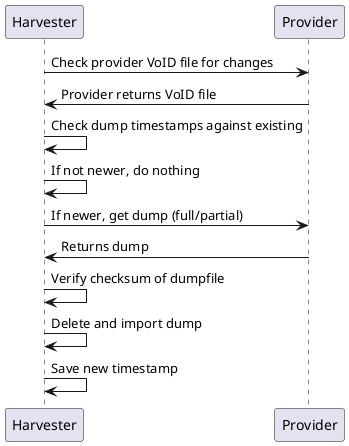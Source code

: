@startuml
Harvester -> Provider: Check provider VoID file for changes
Provider -> Harvester: Provider returns VoID file
Harvester -> Harvester: Check dump timestamps against existing
Harvester -> Harvester : If not newer, do nothing
Harvester -> Provider : If newer, get dump (full/partial)
Provider -> Harvester: Returns dump
Harvester -> Harvester: Verify checksum of dumpfile
Harvester -> Harvester: Delete and import dump
Harvester -> Harvester: Save new timestamp
@enduml
